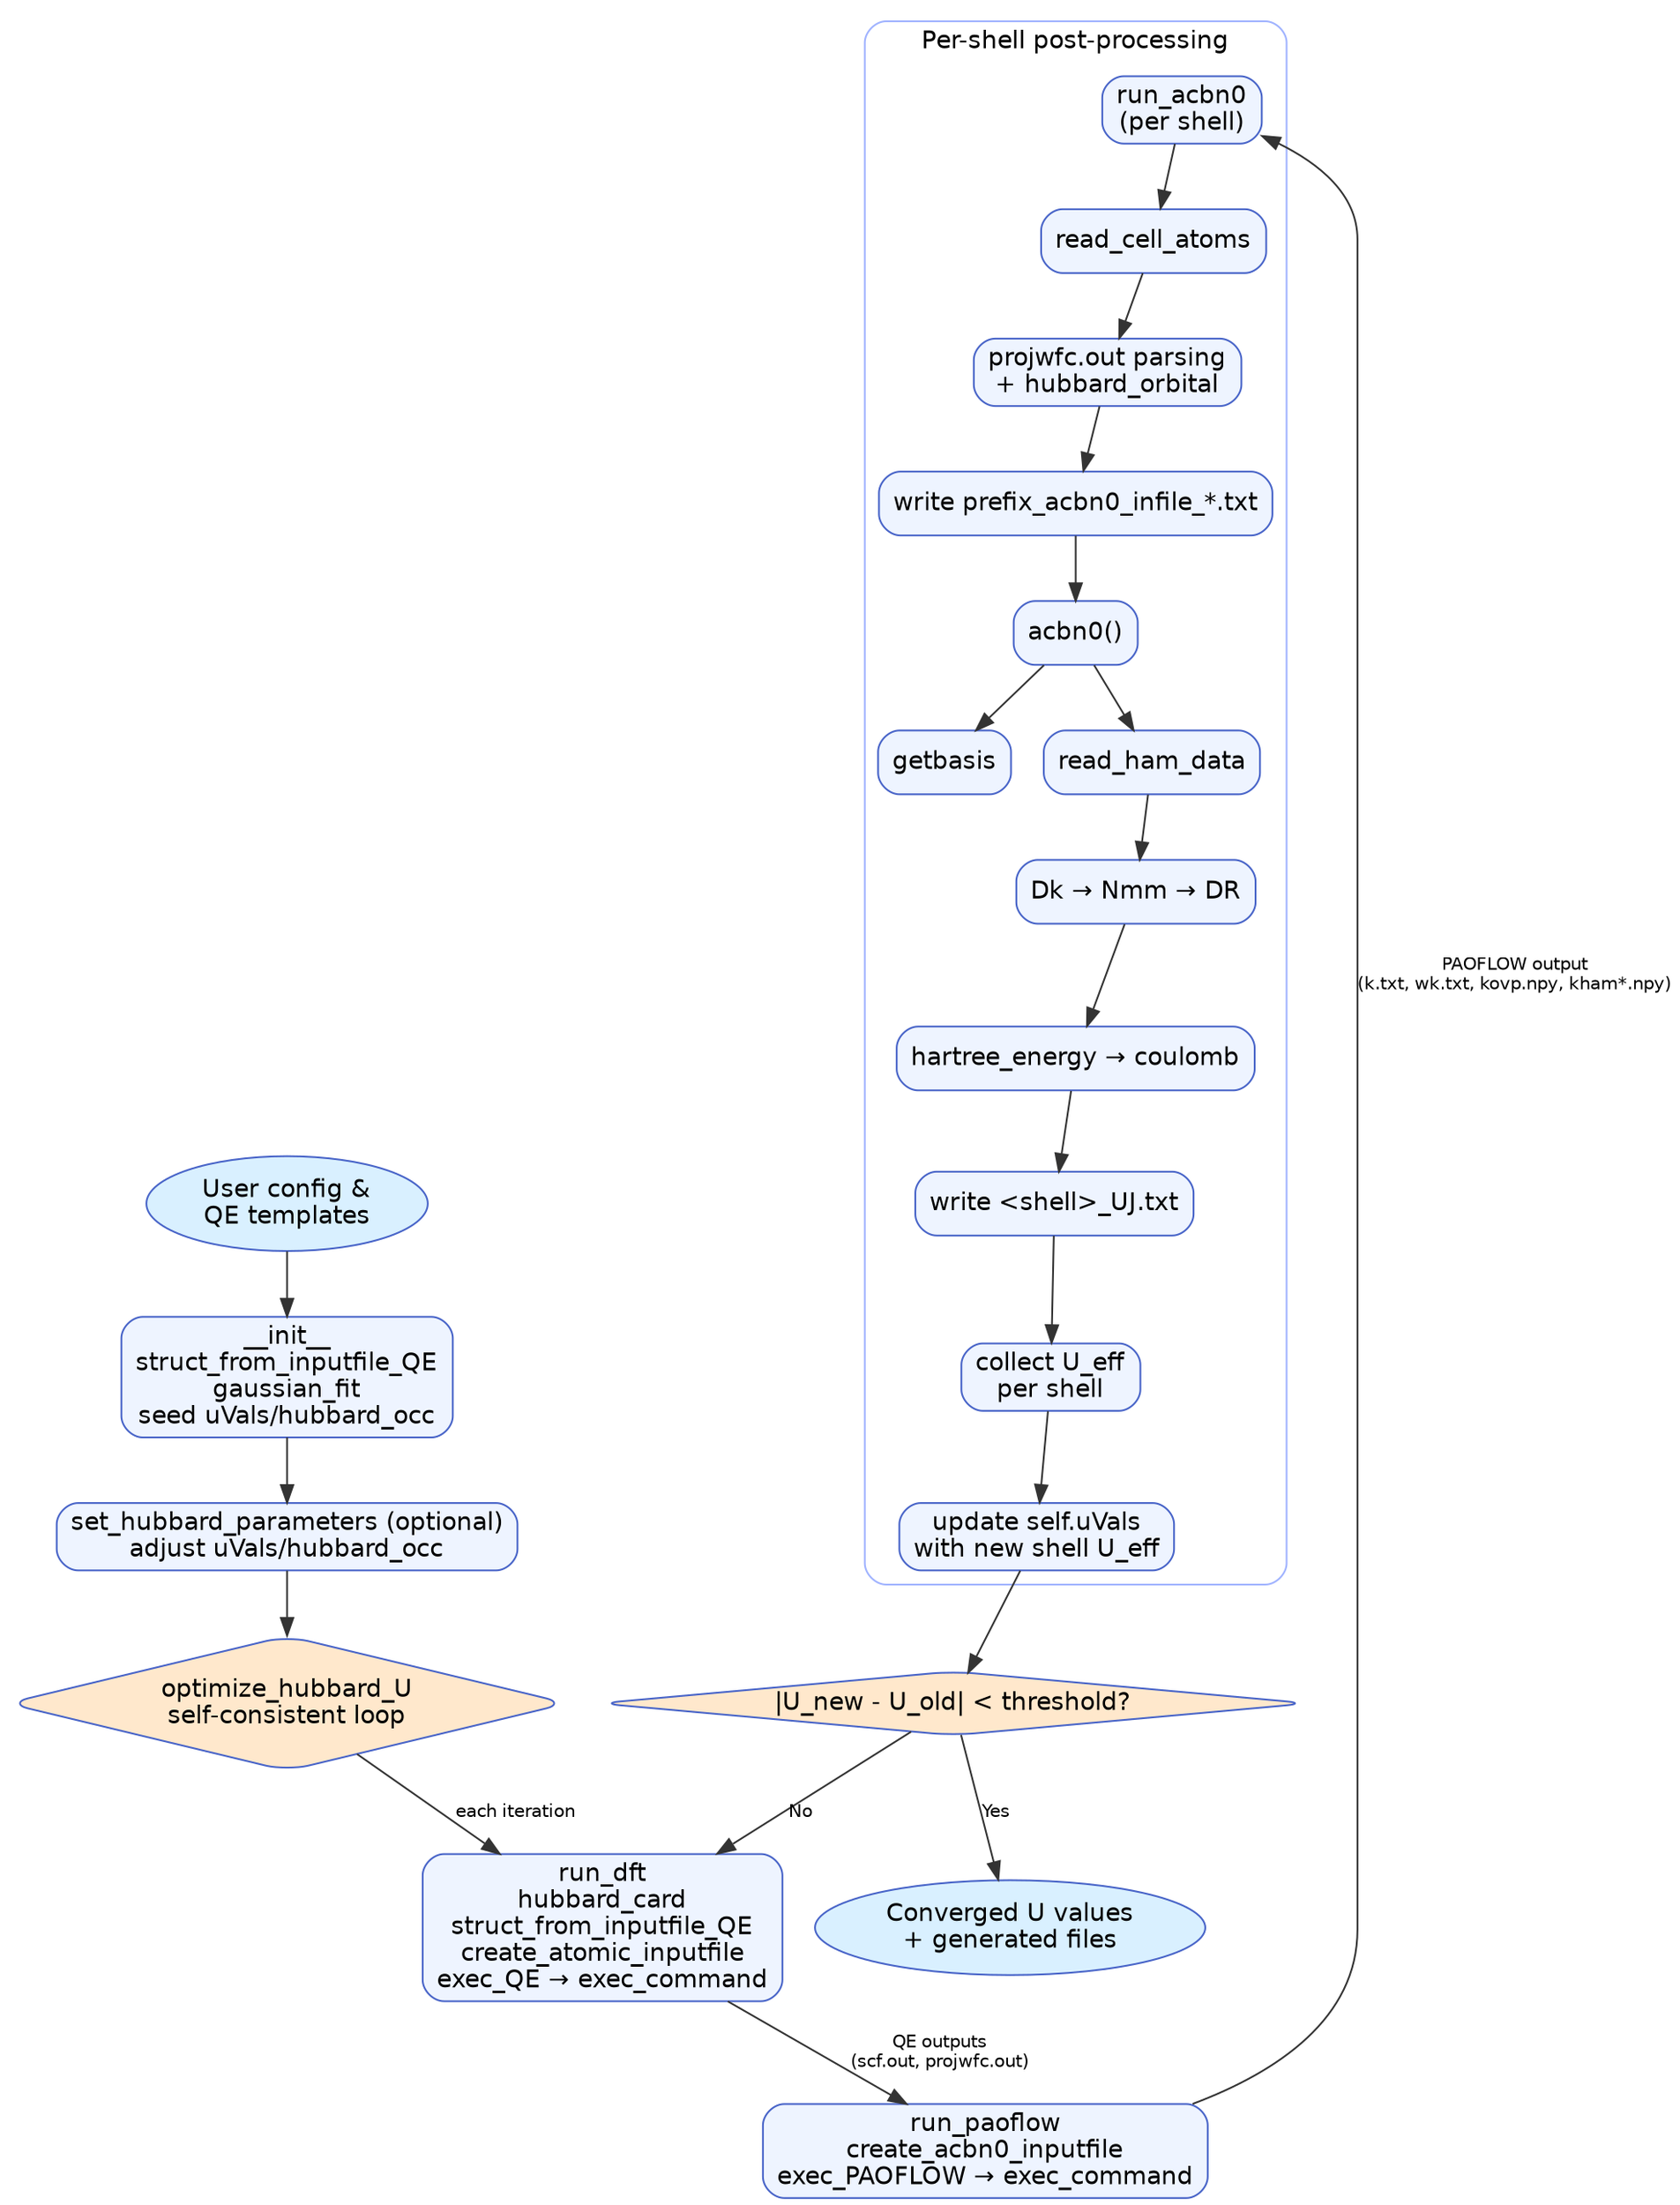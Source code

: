 digraph ACBN0_Workflow {
  rankdir=TB;
  node [shape=box, style="rounded,filled", fillcolor="#eef4ff", color="#4864c8", fontname="Helvetica"];
  edge [color="#333333", fontname="Helvetica", fontsize=10];

  start [shape=oval, fillcolor="#d9f0ff", label="User config &\nQE templates"];
  init [label="__init__\nstruct_from_inputfile_QE\ngaussian_fit\nseed uVals/hubbard_occ"];
  hubset [label="set_hubbard_parameters (optional)\nadjust uVals/hubbard_occ"];
  loop [shape=diamond, fillcolor="#ffe8cc", label="optimize_hubbard_U\nself-consistent loop"];
  runDFT [label="run_dft\nhubbard_card\nstruct_from_inputfile_QE\ncreate_atomic_inputfile\nexec_QE → exec_command"];
  runPAO [label="run_paoflow\ncreate_acbn0_inputfile\nexec_PAOFLOW → exec_command"];
  runAC [label="run_acbn0\n(per shell)"];
  updateU [label="update self.uVals\nwith new shell U_eff"];
  decision [shape=diamond, fillcolor="#ffe8cc", label="|U_new - U_old| < threshold?"];
  end [shape=oval, fillcolor="#d9f0ff", label="Converged U values\n+ generated files"];

  start -> init -> hubset -> loop;
  loop -> runDFT [label="each iteration"];
  runDFT -> runPAO [label="QE outputs\n(scf.out, projwfc.out)"];
  runPAO -> runAC [label="PAOFLOW output\n(k.txt, wk.txt, kovp.npy, kham*.npy)"];

  subgraph cluster_shell {
    label="Per-shell post-processing";
    fontname="Helvetica";
    color="#a0b3ff";
    style="rounded";

    rcells [label="read_cell_atoms"];
    projparse [label="projwfc.out parsing\n+ hubbard_orbital"];
    writeMini [label="write prefix_acbn0_infile_*.txt"];
    acbn0func [label="acbn0()"];
    gbasis [label="getbasis"];
    hamdata [label="read_ham_data"];
    DkBlock [label="Dk → Nmm → DR"];
    hartree [label="hartree_energy → coulomb"];
    ujfile [label="write <shell>_UJ.txt"];
    gather [label="collect U_eff\nper shell"];

    runAC -> rcells -> projparse -> writeMini -> acbn0func;
    acbn0func -> gbasis;
    acbn0func -> hamdata;
    hamdata -> DkBlock -> hartree -> ujfile -> gather;
    gather -> updateU;
  }

  updateU -> decision;
  decision -> runDFT [label="No"];
  decision -> end [label="Yes"];
}

